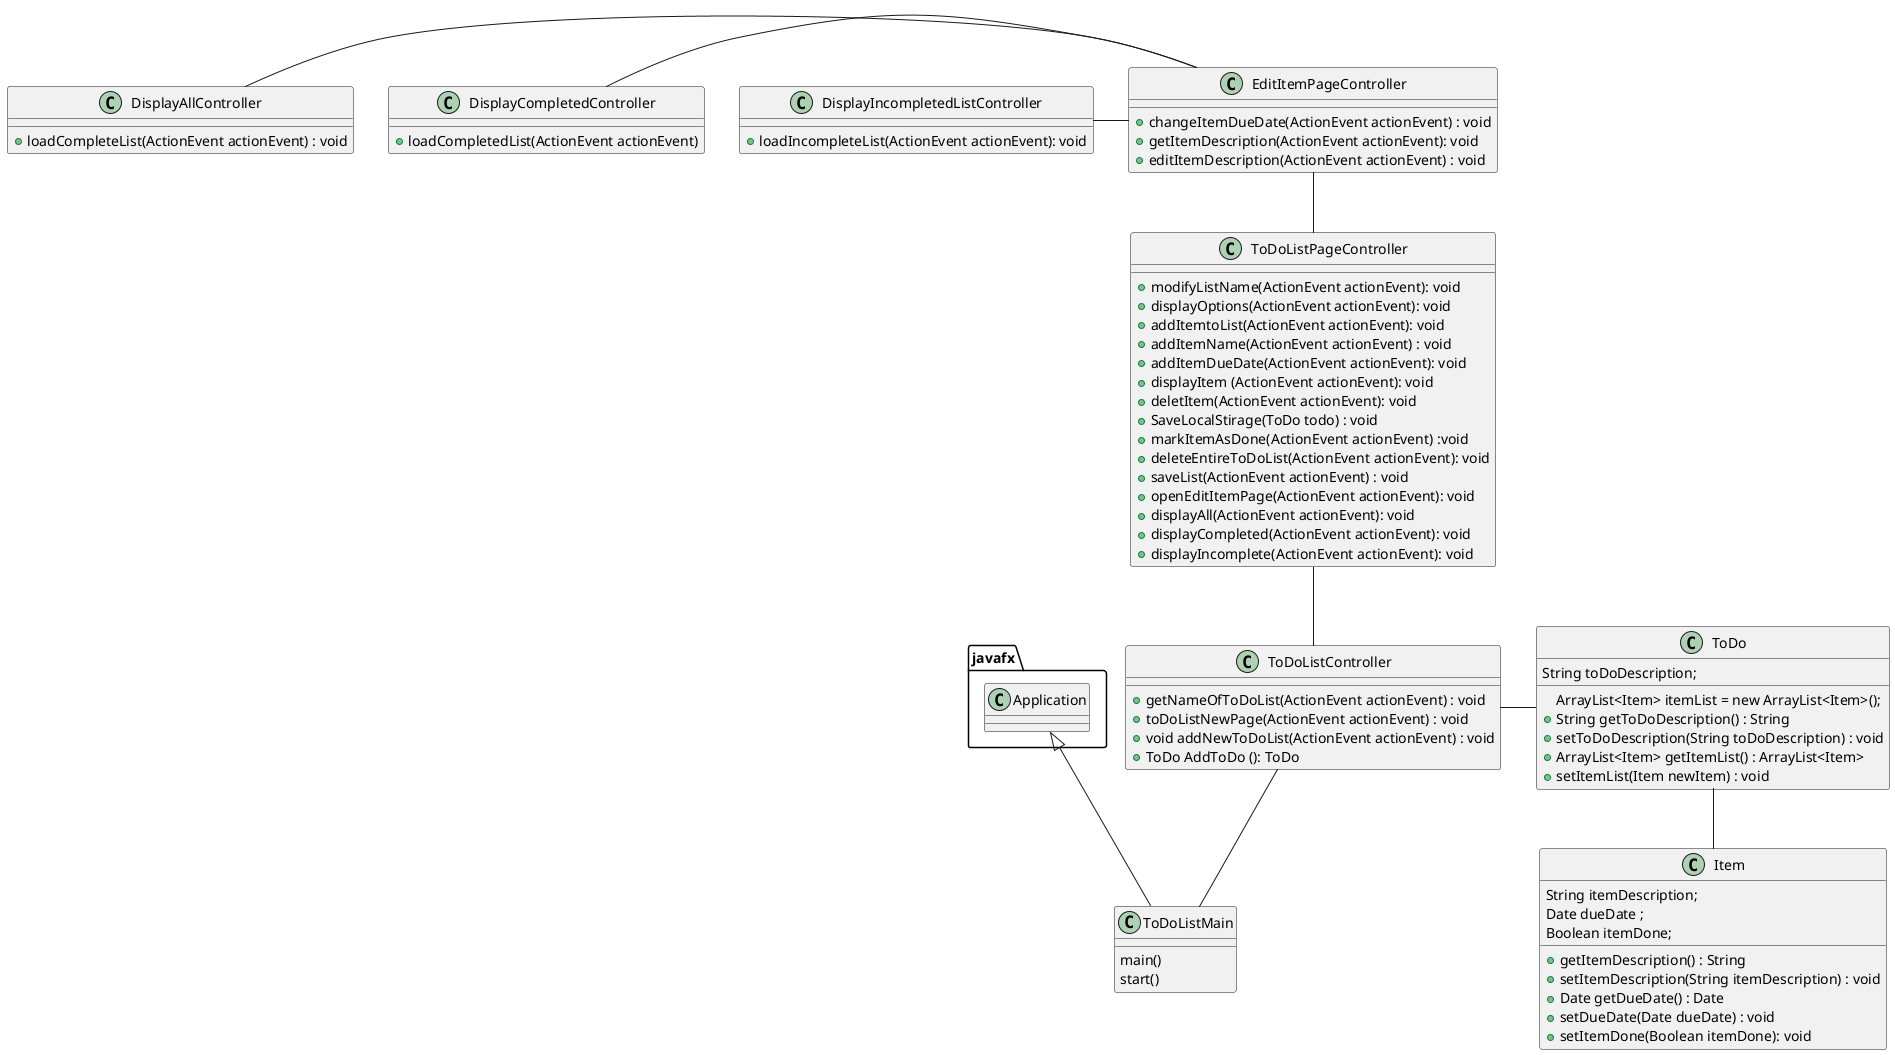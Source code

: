 @startuml
'https://plantuml.com/sequence-diagram

class ToDoListMain{
    main()
    start()
}

class EditItemPageController {

+changeItemDueDate(ActionEvent actionEvent) : void
+getItemDescription(ActionEvent actionEvent): void
+ editItemDescription(ActionEvent actionEvent) : void

}

class DisplayCompletedController {

+loadCompletedList(ActionEvent actionEvent)
}

class Item{
 String itemDescription;
 Date dueDate ;
 Boolean itemDone;

 + getItemDescription() : String
 + setItemDescription(String itemDescription) : void
 +Date getDueDate() : Date
 + setDueDate(Date dueDate) : void
 + setItemDone(Boolean itemDone): void


}


class DisplayAllController {
+loadCompleteList(ActionEvent actionEvent) : void
}


class DisplayIncompletedListController {
+loadIncompleteList(ActionEvent actionEvent): void
}

class ToDo {

    String toDoDescription;
    ArrayList<Item> itemList = new ArrayList<Item>();
    + String getToDoDescription() : String
    + setToDoDescription(String toDoDescription) : void
    + ArrayList<Item> getItemList() : ArrayList<Item>
    +  setItemList(Item newItem) : void

}

class ToDoListController {
+ getNameOfToDoList(ActionEvent actionEvent) : void
+ toDoListNewPage(ActionEvent actionEvent) : void
+  void addNewToDoList(ActionEvent actionEvent) : void
+ ToDo AddToDo (): ToDo
}

class ToDoListPageController {
+ modifyListName(ActionEvent actionEvent): void
+ displayOptions(ActionEvent actionEvent): void
+ addItemtoList(ActionEvent actionEvent): void
+ addItemName(ActionEvent actionEvent) : void
+ addItemDueDate(ActionEvent actionEvent): void
+ displayItem (ActionEvent actionEvent): void
+  deletItem(ActionEvent actionEvent): void
+ SaveLocalStirage(ToDo todo) : void
+ markItemAsDone(ActionEvent actionEvent) :void
+ deleteEntireToDoList(ActionEvent actionEvent): void
+ saveList(ActionEvent actionEvent) : void
+ openEditItemPage(ActionEvent actionEvent): void
+  displayAll(ActionEvent actionEvent): void
+ displayCompleted(ActionEvent actionEvent): void
+ displayIncomplete(ActionEvent actionEvent): void



}

javafx.Application <|-- ToDoListMain
ToDoListController -- ToDoListMain
ToDoListController - ToDo
ToDo -- Item
DisplayAllController - EditItemPageController
DisplayCompletedController - EditItemPageController
DisplayIncompletedListController - EditItemPageController
EditItemPageController -- ToDoListPageController
ToDoListPageController -- ToDoListController

@enduml